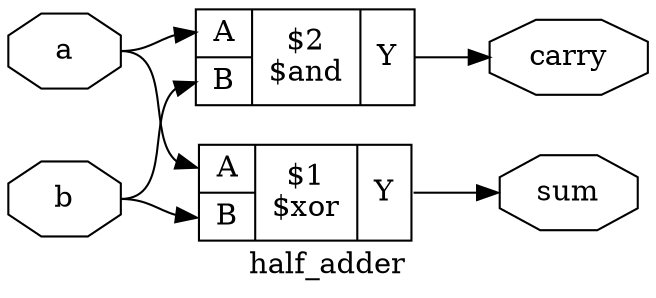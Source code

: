 digraph "half_adder" {
label="half_adder";
rankdir="LR";
remincross=true;
n1 [ shape=octagon, label="a", color="black", fontcolor="black"];
n2 [ shape=octagon, label="b", color="black", fontcolor="black"];
n3 [ shape=octagon, label="carry", color="black", fontcolor="black"];
n4 [ shape=octagon, label="sum", color="black", fontcolor="black"];
c8 [ shape=record, label="{{<p5> A|<p6> B}|$2\n$and|{<p7> Y}}",  ];
c9 [ shape=record, label="{{<p5> A|<p6> B}|$1\n$xor|{<p7> Y}}",  ];
n1:e -> c8:p5:w [color="black", fontcolor="black", label=""];
n1:e -> c9:p5:w [color="black", fontcolor="black", label=""];
n2:e -> c8:p6:w [color="black", fontcolor="black", label=""];
n2:e -> c9:p6:w [color="black", fontcolor="black", label=""];
c8:p7:e -> n3:w [color="black", fontcolor="black", label=""];
c9:p7:e -> n4:w [color="black", fontcolor="black", label=""];
}
